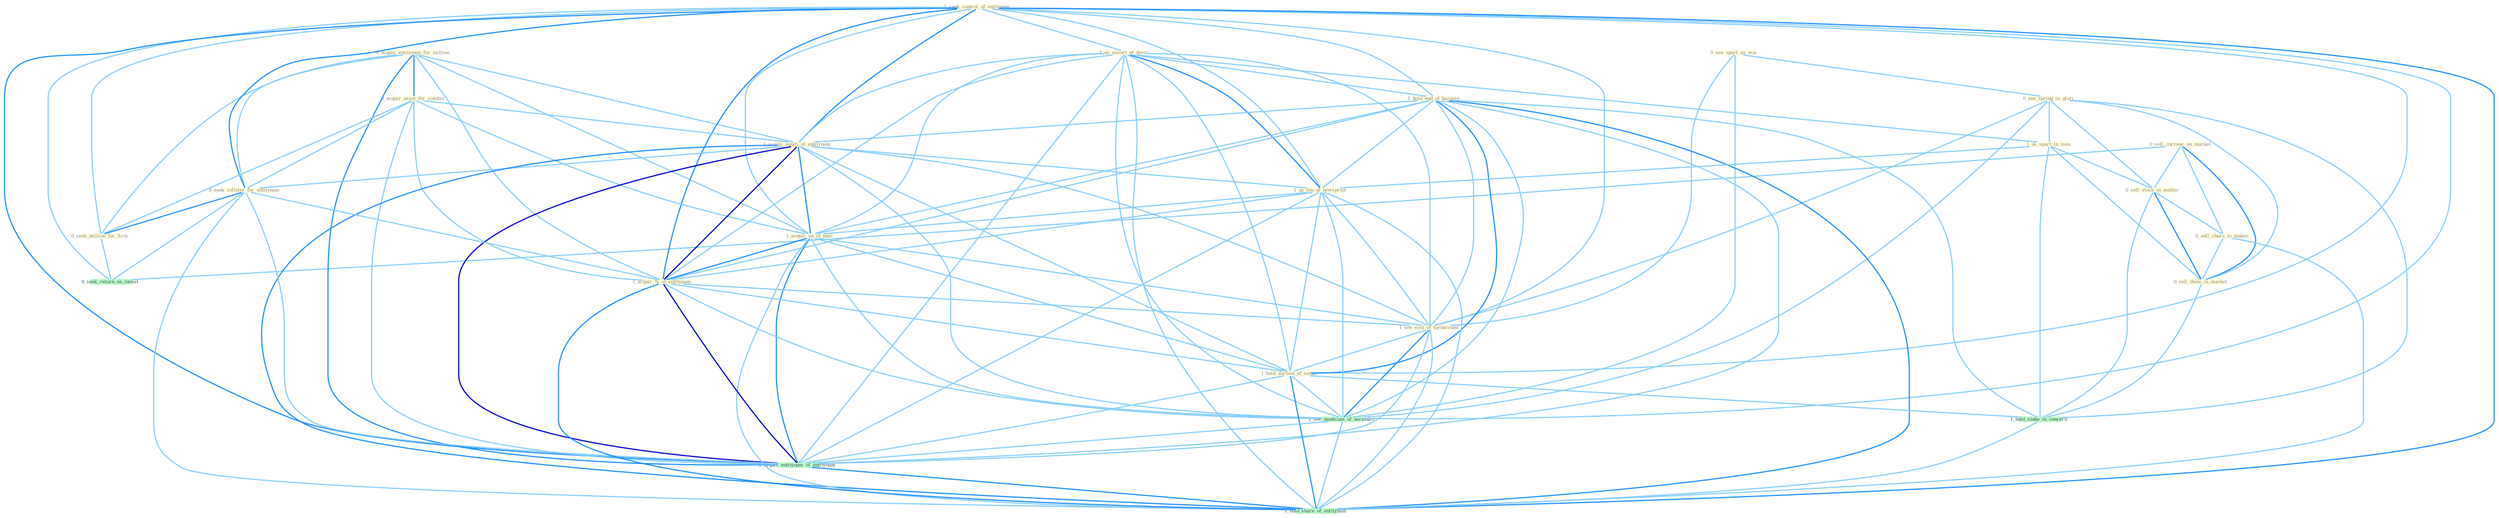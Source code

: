 Graph G{ 
    node
    [shape=polygon,style=filled,width=.5,height=.06,color="#BDFCC9",fixedsize=true,fontsize=4,
    fontcolor="#2f4f4f"];
    {node
    [color="#ffffe0", fontcolor="#8b7d6b"] "0_sell_currenc_on_market " "0_see_sport_as_wai " "0_acquir_entitynam_for_million " "1_seek_control_of_entitynam " "1_us_assort_of_devic " "0_see_spring_in_glori " "0_acquir_asset_for_combin " "1_hold_end_of_bargain " "1_us_spurt_in_issu " "1_acquir_equiti_of_entitynam " "1_us_ton_of_newsprint " "0_seek_collater_for_entitynam " "1_acquir_on_of_busi " "0_sell_stock_in_matter " "0_sell_share_to_maker " "1_acquir_%_of_entitynam " "1_see_evid_of_turnaround " "0_seek_million_for_firm " "1_hold_auction_of_secur " "0_sell_them_in_market "}
{node [color="#fff0f5", fontcolor="#b22222"]}
edge [color="#B0E2FF"];

	"0_sell_currenc_on_market " -- "0_sell_stock_in_matter " [w="1", color="#87cefa" ];
	"0_sell_currenc_on_market " -- "0_sell_share_to_maker " [w="1", color="#87cefa" ];
	"0_sell_currenc_on_market " -- "0_sell_them_in_market " [w="2", color="#1e90ff" , len=0.8];
	"0_sell_currenc_on_market " -- "0_seek_return_on_invest " [w="1", color="#87cefa" ];
	"0_see_sport_as_wai " -- "0_see_spring_in_glori " [w="1", color="#87cefa" ];
	"0_see_sport_as_wai " -- "1_see_evid_of_turnaround " [w="1", color="#87cefa" ];
	"0_see_sport_as_wai " -- "1_see_modicum_of_normalci " [w="1", color="#87cefa" ];
	"0_acquir_entitynam_for_million " -- "0_acquir_asset_for_combin " [w="2", color="#1e90ff" , len=0.8];
	"0_acquir_entitynam_for_million " -- "1_acquir_equiti_of_entitynam " [w="1", color="#87cefa" ];
	"0_acquir_entitynam_for_million " -- "0_seek_collater_for_entitynam " [w="1", color="#87cefa" ];
	"0_acquir_entitynam_for_million " -- "1_acquir_on_of_busi " [w="1", color="#87cefa" ];
	"0_acquir_entitynam_for_million " -- "1_acquir_%_of_entitynam " [w="1", color="#87cefa" ];
	"0_acquir_entitynam_for_million " -- "0_seek_million_for_firm " [w="1", color="#87cefa" ];
	"0_acquir_entitynam_for_million " -- "1_acquir_entitynam_of_entitynam " [w="2", color="#1e90ff" , len=0.8];
	"1_seek_control_of_entitynam " -- "1_us_assort_of_devic " [w="1", color="#87cefa" ];
	"1_seek_control_of_entitynam " -- "1_hold_end_of_bargain " [w="1", color="#87cefa" ];
	"1_seek_control_of_entitynam " -- "1_acquir_equiti_of_entitynam " [w="2", color="#1e90ff" , len=0.8];
	"1_seek_control_of_entitynam " -- "1_us_ton_of_newsprint " [w="1", color="#87cefa" ];
	"1_seek_control_of_entitynam " -- "0_seek_collater_for_entitynam " [w="2", color="#1e90ff" , len=0.8];
	"1_seek_control_of_entitynam " -- "1_acquir_on_of_busi " [w="1", color="#87cefa" ];
	"1_seek_control_of_entitynam " -- "1_acquir_%_of_entitynam " [w="2", color="#1e90ff" , len=0.8];
	"1_seek_control_of_entitynam " -- "1_see_evid_of_turnaround " [w="1", color="#87cefa" ];
	"1_seek_control_of_entitynam " -- "0_seek_million_for_firm " [w="1", color="#87cefa" ];
	"1_seek_control_of_entitynam " -- "1_hold_auction_of_secur " [w="1", color="#87cefa" ];
	"1_seek_control_of_entitynam " -- "0_seek_return_on_invest " [w="1", color="#87cefa" ];
	"1_seek_control_of_entitynam " -- "1_see_modicum_of_normalci " [w="1", color="#87cefa" ];
	"1_seek_control_of_entitynam " -- "1_acquir_entitynam_of_entitynam " [w="2", color="#1e90ff" , len=0.8];
	"1_seek_control_of_entitynam " -- "1_hold_share_of_entitynam " [w="2", color="#1e90ff" , len=0.8];
	"1_us_assort_of_devic " -- "1_hold_end_of_bargain " [w="1", color="#87cefa" ];
	"1_us_assort_of_devic " -- "1_us_spurt_in_issu " [w="1", color="#87cefa" ];
	"1_us_assort_of_devic " -- "1_acquir_equiti_of_entitynam " [w="1", color="#87cefa" ];
	"1_us_assort_of_devic " -- "1_us_ton_of_newsprint " [w="2", color="#1e90ff" , len=0.8];
	"1_us_assort_of_devic " -- "1_acquir_on_of_busi " [w="1", color="#87cefa" ];
	"1_us_assort_of_devic " -- "1_acquir_%_of_entitynam " [w="1", color="#87cefa" ];
	"1_us_assort_of_devic " -- "1_see_evid_of_turnaround " [w="1", color="#87cefa" ];
	"1_us_assort_of_devic " -- "1_hold_auction_of_secur " [w="1", color="#87cefa" ];
	"1_us_assort_of_devic " -- "1_see_modicum_of_normalci " [w="1", color="#87cefa" ];
	"1_us_assort_of_devic " -- "1_acquir_entitynam_of_entitynam " [w="1", color="#87cefa" ];
	"1_us_assort_of_devic " -- "1_hold_share_of_entitynam " [w="1", color="#87cefa" ];
	"0_see_spring_in_glori " -- "1_us_spurt_in_issu " [w="1", color="#87cefa" ];
	"0_see_spring_in_glori " -- "0_sell_stock_in_matter " [w="1", color="#87cefa" ];
	"0_see_spring_in_glori " -- "1_see_evid_of_turnaround " [w="1", color="#87cefa" ];
	"0_see_spring_in_glori " -- "0_sell_them_in_market " [w="1", color="#87cefa" ];
	"0_see_spring_in_glori " -- "1_hold_stake_in_concern " [w="1", color="#87cefa" ];
	"0_see_spring_in_glori " -- "1_see_modicum_of_normalci " [w="1", color="#87cefa" ];
	"0_acquir_asset_for_combin " -- "1_acquir_equiti_of_entitynam " [w="1", color="#87cefa" ];
	"0_acquir_asset_for_combin " -- "0_seek_collater_for_entitynam " [w="1", color="#87cefa" ];
	"0_acquir_asset_for_combin " -- "1_acquir_on_of_busi " [w="1", color="#87cefa" ];
	"0_acquir_asset_for_combin " -- "1_acquir_%_of_entitynam " [w="1", color="#87cefa" ];
	"0_acquir_asset_for_combin " -- "0_seek_million_for_firm " [w="1", color="#87cefa" ];
	"0_acquir_asset_for_combin " -- "1_acquir_entitynam_of_entitynam " [w="1", color="#87cefa" ];
	"1_hold_end_of_bargain " -- "1_acquir_equiti_of_entitynam " [w="1", color="#87cefa" ];
	"1_hold_end_of_bargain " -- "1_us_ton_of_newsprint " [w="1", color="#87cefa" ];
	"1_hold_end_of_bargain " -- "1_acquir_on_of_busi " [w="1", color="#87cefa" ];
	"1_hold_end_of_bargain " -- "1_acquir_%_of_entitynam " [w="1", color="#87cefa" ];
	"1_hold_end_of_bargain " -- "1_see_evid_of_turnaround " [w="1", color="#87cefa" ];
	"1_hold_end_of_bargain " -- "1_hold_auction_of_secur " [w="2", color="#1e90ff" , len=0.8];
	"1_hold_end_of_bargain " -- "1_hold_stake_in_concern " [w="1", color="#87cefa" ];
	"1_hold_end_of_bargain " -- "1_see_modicum_of_normalci " [w="1", color="#87cefa" ];
	"1_hold_end_of_bargain " -- "1_acquir_entitynam_of_entitynam " [w="1", color="#87cefa" ];
	"1_hold_end_of_bargain " -- "1_hold_share_of_entitynam " [w="2", color="#1e90ff" , len=0.8];
	"1_us_spurt_in_issu " -- "1_us_ton_of_newsprint " [w="1", color="#87cefa" ];
	"1_us_spurt_in_issu " -- "0_sell_stock_in_matter " [w="1", color="#87cefa" ];
	"1_us_spurt_in_issu " -- "0_sell_them_in_market " [w="1", color="#87cefa" ];
	"1_us_spurt_in_issu " -- "1_hold_stake_in_concern " [w="1", color="#87cefa" ];
	"1_acquir_equiti_of_entitynam " -- "1_us_ton_of_newsprint " [w="1", color="#87cefa" ];
	"1_acquir_equiti_of_entitynam " -- "0_seek_collater_for_entitynam " [w="1", color="#87cefa" ];
	"1_acquir_equiti_of_entitynam " -- "1_acquir_on_of_busi " [w="2", color="#1e90ff" , len=0.8];
	"1_acquir_equiti_of_entitynam " -- "1_acquir_%_of_entitynam " [w="3", color="#0000cd" , len=0.6];
	"1_acquir_equiti_of_entitynam " -- "1_see_evid_of_turnaround " [w="1", color="#87cefa" ];
	"1_acquir_equiti_of_entitynam " -- "1_hold_auction_of_secur " [w="1", color="#87cefa" ];
	"1_acquir_equiti_of_entitynam " -- "1_see_modicum_of_normalci " [w="1", color="#87cefa" ];
	"1_acquir_equiti_of_entitynam " -- "1_acquir_entitynam_of_entitynam " [w="3", color="#0000cd" , len=0.6];
	"1_acquir_equiti_of_entitynam " -- "1_hold_share_of_entitynam " [w="2", color="#1e90ff" , len=0.8];
	"1_us_ton_of_newsprint " -- "1_acquir_on_of_busi " [w="1", color="#87cefa" ];
	"1_us_ton_of_newsprint " -- "1_acquir_%_of_entitynam " [w="1", color="#87cefa" ];
	"1_us_ton_of_newsprint " -- "1_see_evid_of_turnaround " [w="1", color="#87cefa" ];
	"1_us_ton_of_newsprint " -- "1_hold_auction_of_secur " [w="1", color="#87cefa" ];
	"1_us_ton_of_newsprint " -- "1_see_modicum_of_normalci " [w="1", color="#87cefa" ];
	"1_us_ton_of_newsprint " -- "1_acquir_entitynam_of_entitynam " [w="1", color="#87cefa" ];
	"1_us_ton_of_newsprint " -- "1_hold_share_of_entitynam " [w="1", color="#87cefa" ];
	"0_seek_collater_for_entitynam " -- "1_acquir_%_of_entitynam " [w="1", color="#87cefa" ];
	"0_seek_collater_for_entitynam " -- "0_seek_million_for_firm " [w="2", color="#1e90ff" , len=0.8];
	"0_seek_collater_for_entitynam " -- "0_seek_return_on_invest " [w="1", color="#87cefa" ];
	"0_seek_collater_for_entitynam " -- "1_acquir_entitynam_of_entitynam " [w="1", color="#87cefa" ];
	"0_seek_collater_for_entitynam " -- "1_hold_share_of_entitynam " [w="1", color="#87cefa" ];
	"1_acquir_on_of_busi " -- "1_acquir_%_of_entitynam " [w="2", color="#1e90ff" , len=0.8];
	"1_acquir_on_of_busi " -- "1_see_evid_of_turnaround " [w="1", color="#87cefa" ];
	"1_acquir_on_of_busi " -- "1_hold_auction_of_secur " [w="1", color="#87cefa" ];
	"1_acquir_on_of_busi " -- "1_see_modicum_of_normalci " [w="1", color="#87cefa" ];
	"1_acquir_on_of_busi " -- "1_acquir_entitynam_of_entitynam " [w="2", color="#1e90ff" , len=0.8];
	"1_acquir_on_of_busi " -- "1_hold_share_of_entitynam " [w="1", color="#87cefa" ];
	"0_sell_stock_in_matter " -- "0_sell_share_to_maker " [w="1", color="#87cefa" ];
	"0_sell_stock_in_matter " -- "0_sell_them_in_market " [w="2", color="#1e90ff" , len=0.8];
	"0_sell_stock_in_matter " -- "1_hold_stake_in_concern " [w="1", color="#87cefa" ];
	"0_sell_share_to_maker " -- "0_sell_them_in_market " [w="1", color="#87cefa" ];
	"0_sell_share_to_maker " -- "1_hold_share_of_entitynam " [w="1", color="#87cefa" ];
	"1_acquir_%_of_entitynam " -- "1_see_evid_of_turnaround " [w="1", color="#87cefa" ];
	"1_acquir_%_of_entitynam " -- "1_hold_auction_of_secur " [w="1", color="#87cefa" ];
	"1_acquir_%_of_entitynam " -- "1_see_modicum_of_normalci " [w="1", color="#87cefa" ];
	"1_acquir_%_of_entitynam " -- "1_acquir_entitynam_of_entitynam " [w="3", color="#0000cd" , len=0.6];
	"1_acquir_%_of_entitynam " -- "1_hold_share_of_entitynam " [w="2", color="#1e90ff" , len=0.8];
	"1_see_evid_of_turnaround " -- "1_hold_auction_of_secur " [w="1", color="#87cefa" ];
	"1_see_evid_of_turnaround " -- "1_see_modicum_of_normalci " [w="2", color="#1e90ff" , len=0.8];
	"1_see_evid_of_turnaround " -- "1_acquir_entitynam_of_entitynam " [w="1", color="#87cefa" ];
	"1_see_evid_of_turnaround " -- "1_hold_share_of_entitynam " [w="1", color="#87cefa" ];
	"0_seek_million_for_firm " -- "0_seek_return_on_invest " [w="1", color="#87cefa" ];
	"1_hold_auction_of_secur " -- "1_hold_stake_in_concern " [w="1", color="#87cefa" ];
	"1_hold_auction_of_secur " -- "1_see_modicum_of_normalci " [w="1", color="#87cefa" ];
	"1_hold_auction_of_secur " -- "1_acquir_entitynam_of_entitynam " [w="1", color="#87cefa" ];
	"1_hold_auction_of_secur " -- "1_hold_share_of_entitynam " [w="2", color="#1e90ff" , len=0.8];
	"0_sell_them_in_market " -- "1_hold_stake_in_concern " [w="1", color="#87cefa" ];
	"1_hold_stake_in_concern " -- "1_hold_share_of_entitynam " [w="1", color="#87cefa" ];
	"1_see_modicum_of_normalci " -- "1_acquir_entitynam_of_entitynam " [w="1", color="#87cefa" ];
	"1_see_modicum_of_normalci " -- "1_hold_share_of_entitynam " [w="1", color="#87cefa" ];
	"1_acquir_entitynam_of_entitynam " -- "1_hold_share_of_entitynam " [w="2", color="#1e90ff" , len=0.8];
}